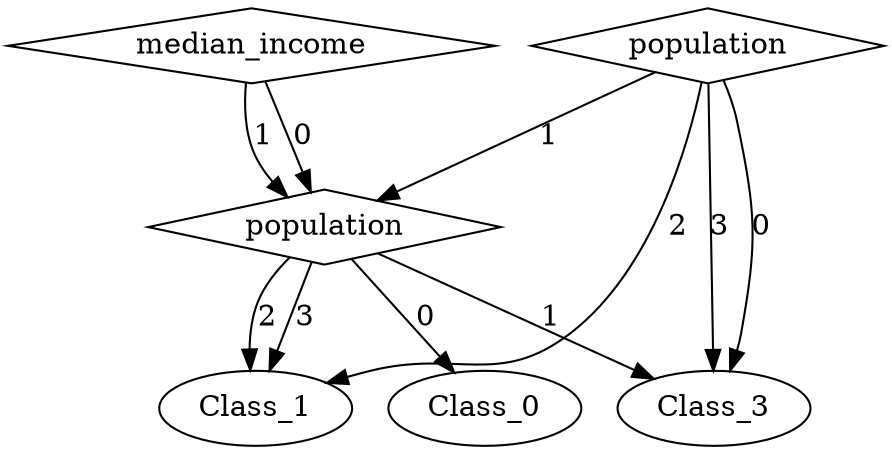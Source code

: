 digraph {
node [label=Class_1,style=""] Class_1
node [label=Class_1,style=""] Class_1
node [label=Class_3,style=""] Class_3
node [label=Class_0,style=""] Class_0
node [label=Class_3,style=""] Class_3
node [label=Class_1,style=""] Class_1
node [label=Class_3,style=""] Class_3
node [label=population,shape="diamond",style=""] 2
node [label=population,shape="diamond",style=""] 1
node [label=median_income,shape="diamond",style=""] 0

2 -> Class_1 [label="3"]
2 -> Class_1 [label="2"]
2 -> Class_3 [label="1"]
2 -> Class_0 [label="0"]
1 -> Class_3 [label="3"]
1 -> Class_1 [label="2"]
1 -> 2 [label="1"]
1 -> Class_3 [label="0"]
0 -> 2 [label="1"]
0 -> 2 [label="0"]
}